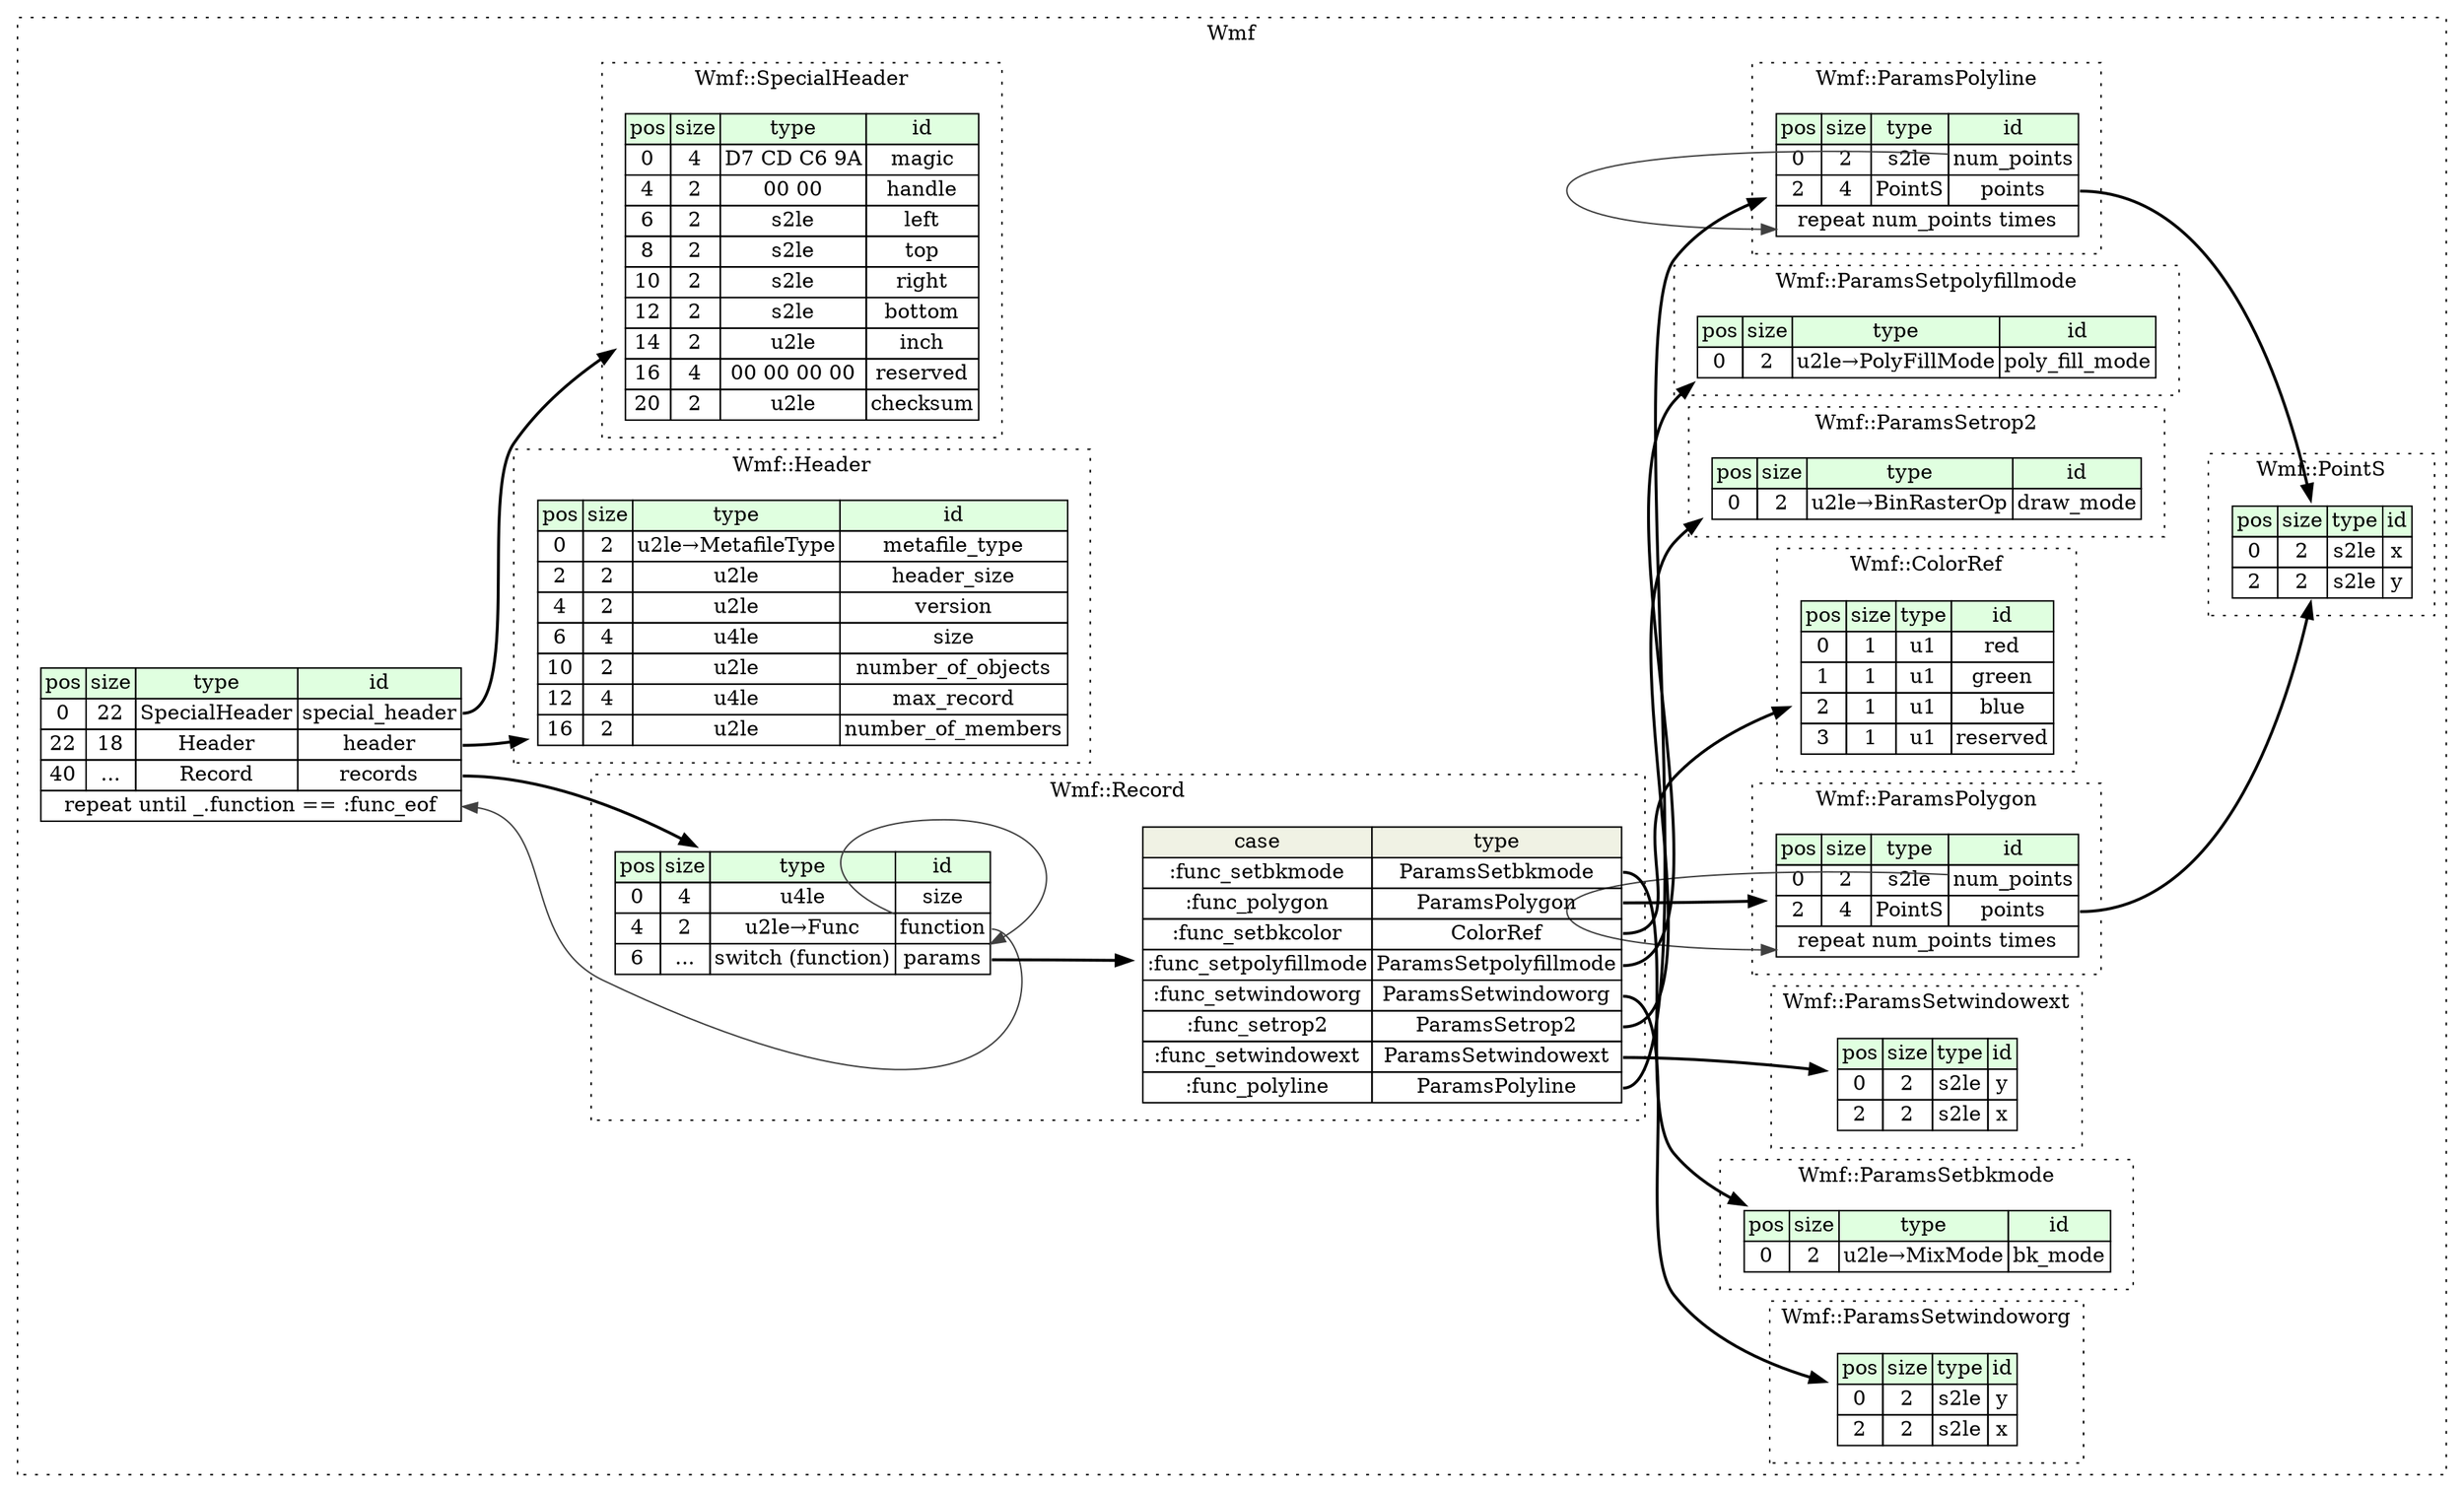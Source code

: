 digraph {
	rankdir=LR;
	node [shape=plaintext];
	subgraph cluster__wmf {
		label="Wmf";
		graph[style=dotted];

		wmf__seq [label=<<TABLE BORDER="0" CELLBORDER="1" CELLSPACING="0">
			<TR><TD BGCOLOR="#E0FFE0">pos</TD><TD BGCOLOR="#E0FFE0">size</TD><TD BGCOLOR="#E0FFE0">type</TD><TD BGCOLOR="#E0FFE0">id</TD></TR>
			<TR><TD PORT="special_header_pos">0</TD><TD PORT="special_header_size">22</TD><TD>SpecialHeader</TD><TD PORT="special_header_type">special_header</TD></TR>
			<TR><TD PORT="header_pos">22</TD><TD PORT="header_size">18</TD><TD>Header</TD><TD PORT="header_type">header</TD></TR>
			<TR><TD PORT="records_pos">40</TD><TD PORT="records_size">...</TD><TD>Record</TD><TD PORT="records_type">records</TD></TR>
			<TR><TD COLSPAN="4" PORT="records__repeat">repeat until _.function == :func_eof</TD></TR>
		</TABLE>>];
		subgraph cluster__params_setwindoworg {
			label="Wmf::ParamsSetwindoworg";
			graph[style=dotted];

			params_setwindoworg__seq [label=<<TABLE BORDER="0" CELLBORDER="1" CELLSPACING="0">
				<TR><TD BGCOLOR="#E0FFE0">pos</TD><TD BGCOLOR="#E0FFE0">size</TD><TD BGCOLOR="#E0FFE0">type</TD><TD BGCOLOR="#E0FFE0">id</TD></TR>
				<TR><TD PORT="y_pos">0</TD><TD PORT="y_size">2</TD><TD>s2le</TD><TD PORT="y_type">y</TD></TR>
				<TR><TD PORT="x_pos">2</TD><TD PORT="x_size">2</TD><TD>s2le</TD><TD PORT="x_type">x</TD></TR>
			</TABLE>>];
		}
		subgraph cluster__params_setbkmode {
			label="Wmf::ParamsSetbkmode";
			graph[style=dotted];

			params_setbkmode__seq [label=<<TABLE BORDER="0" CELLBORDER="1" CELLSPACING="0">
				<TR><TD BGCOLOR="#E0FFE0">pos</TD><TD BGCOLOR="#E0FFE0">size</TD><TD BGCOLOR="#E0FFE0">type</TD><TD BGCOLOR="#E0FFE0">id</TD></TR>
				<TR><TD PORT="bk_mode_pos">0</TD><TD PORT="bk_mode_size">2</TD><TD>u2le→MixMode</TD><TD PORT="bk_mode_type">bk_mode</TD></TR>
			</TABLE>>];
		}
		subgraph cluster__point_s {
			label="Wmf::PointS";
			graph[style=dotted];

			point_s__seq [label=<<TABLE BORDER="0" CELLBORDER="1" CELLSPACING="0">
				<TR><TD BGCOLOR="#E0FFE0">pos</TD><TD BGCOLOR="#E0FFE0">size</TD><TD BGCOLOR="#E0FFE0">type</TD><TD BGCOLOR="#E0FFE0">id</TD></TR>
				<TR><TD PORT="x_pos">0</TD><TD PORT="x_size">2</TD><TD>s2le</TD><TD PORT="x_type">x</TD></TR>
				<TR><TD PORT="y_pos">2</TD><TD PORT="y_size">2</TD><TD>s2le</TD><TD PORT="y_type">y</TD></TR>
			</TABLE>>];
		}
		subgraph cluster__params_setwindowext {
			label="Wmf::ParamsSetwindowext";
			graph[style=dotted];

			params_setwindowext__seq [label=<<TABLE BORDER="0" CELLBORDER="1" CELLSPACING="0">
				<TR><TD BGCOLOR="#E0FFE0">pos</TD><TD BGCOLOR="#E0FFE0">size</TD><TD BGCOLOR="#E0FFE0">type</TD><TD BGCOLOR="#E0FFE0">id</TD></TR>
				<TR><TD PORT="y_pos">0</TD><TD PORT="y_size">2</TD><TD>s2le</TD><TD PORT="y_type">y</TD></TR>
				<TR><TD PORT="x_pos">2</TD><TD PORT="x_size">2</TD><TD>s2le</TD><TD PORT="x_type">x</TD></TR>
			</TABLE>>];
		}
		subgraph cluster__params_polygon {
			label="Wmf::ParamsPolygon";
			graph[style=dotted];

			params_polygon__seq [label=<<TABLE BORDER="0" CELLBORDER="1" CELLSPACING="0">
				<TR><TD BGCOLOR="#E0FFE0">pos</TD><TD BGCOLOR="#E0FFE0">size</TD><TD BGCOLOR="#E0FFE0">type</TD><TD BGCOLOR="#E0FFE0">id</TD></TR>
				<TR><TD PORT="num_points_pos">0</TD><TD PORT="num_points_size">2</TD><TD>s2le</TD><TD PORT="num_points_type">num_points</TD></TR>
				<TR><TD PORT="points_pos">2</TD><TD PORT="points_size">4</TD><TD>PointS</TD><TD PORT="points_type">points</TD></TR>
				<TR><TD COLSPAN="4" PORT="points__repeat">repeat num_points times</TD></TR>
			</TABLE>>];
		}
		subgraph cluster__header {
			label="Wmf::Header";
			graph[style=dotted];

			header__seq [label=<<TABLE BORDER="0" CELLBORDER="1" CELLSPACING="0">
				<TR><TD BGCOLOR="#E0FFE0">pos</TD><TD BGCOLOR="#E0FFE0">size</TD><TD BGCOLOR="#E0FFE0">type</TD><TD BGCOLOR="#E0FFE0">id</TD></TR>
				<TR><TD PORT="metafile_type_pos">0</TD><TD PORT="metafile_type_size">2</TD><TD>u2le→MetafileType</TD><TD PORT="metafile_type_type">metafile_type</TD></TR>
				<TR><TD PORT="header_size_pos">2</TD><TD PORT="header_size_size">2</TD><TD>u2le</TD><TD PORT="header_size_type">header_size</TD></TR>
				<TR><TD PORT="version_pos">4</TD><TD PORT="version_size">2</TD><TD>u2le</TD><TD PORT="version_type">version</TD></TR>
				<TR><TD PORT="size_pos">6</TD><TD PORT="size_size">4</TD><TD>u4le</TD><TD PORT="size_type">size</TD></TR>
				<TR><TD PORT="number_of_objects_pos">10</TD><TD PORT="number_of_objects_size">2</TD><TD>u2le</TD><TD PORT="number_of_objects_type">number_of_objects</TD></TR>
				<TR><TD PORT="max_record_pos">12</TD><TD PORT="max_record_size">4</TD><TD>u4le</TD><TD PORT="max_record_type">max_record</TD></TR>
				<TR><TD PORT="number_of_members_pos">16</TD><TD PORT="number_of_members_size">2</TD><TD>u2le</TD><TD PORT="number_of_members_type">number_of_members</TD></TR>
			</TABLE>>];
		}
		subgraph cluster__color_ref {
			label="Wmf::ColorRef";
			graph[style=dotted];

			color_ref__seq [label=<<TABLE BORDER="0" CELLBORDER="1" CELLSPACING="0">
				<TR><TD BGCOLOR="#E0FFE0">pos</TD><TD BGCOLOR="#E0FFE0">size</TD><TD BGCOLOR="#E0FFE0">type</TD><TD BGCOLOR="#E0FFE0">id</TD></TR>
				<TR><TD PORT="red_pos">0</TD><TD PORT="red_size">1</TD><TD>u1</TD><TD PORT="red_type">red</TD></TR>
				<TR><TD PORT="green_pos">1</TD><TD PORT="green_size">1</TD><TD>u1</TD><TD PORT="green_type">green</TD></TR>
				<TR><TD PORT="blue_pos">2</TD><TD PORT="blue_size">1</TD><TD>u1</TD><TD PORT="blue_type">blue</TD></TR>
				<TR><TD PORT="reserved_pos">3</TD><TD PORT="reserved_size">1</TD><TD>u1</TD><TD PORT="reserved_type">reserved</TD></TR>
			</TABLE>>];
		}
		subgraph cluster__params_setrop2 {
			label="Wmf::ParamsSetrop2";
			graph[style=dotted];

			params_setrop2__seq [label=<<TABLE BORDER="0" CELLBORDER="1" CELLSPACING="0">
				<TR><TD BGCOLOR="#E0FFE0">pos</TD><TD BGCOLOR="#E0FFE0">size</TD><TD BGCOLOR="#E0FFE0">type</TD><TD BGCOLOR="#E0FFE0">id</TD></TR>
				<TR><TD PORT="draw_mode_pos">0</TD><TD PORT="draw_mode_size">2</TD><TD>u2le→BinRasterOp</TD><TD PORT="draw_mode_type">draw_mode</TD></TR>
			</TABLE>>];
		}
		subgraph cluster__params_setpolyfillmode {
			label="Wmf::ParamsSetpolyfillmode";
			graph[style=dotted];

			params_setpolyfillmode__seq [label=<<TABLE BORDER="0" CELLBORDER="1" CELLSPACING="0">
				<TR><TD BGCOLOR="#E0FFE0">pos</TD><TD BGCOLOR="#E0FFE0">size</TD><TD BGCOLOR="#E0FFE0">type</TD><TD BGCOLOR="#E0FFE0">id</TD></TR>
				<TR><TD PORT="poly_fill_mode_pos">0</TD><TD PORT="poly_fill_mode_size">2</TD><TD>u2le→PolyFillMode</TD><TD PORT="poly_fill_mode_type">poly_fill_mode</TD></TR>
			</TABLE>>];
		}
		subgraph cluster__params_polyline {
			label="Wmf::ParamsPolyline";
			graph[style=dotted];

			params_polyline__seq [label=<<TABLE BORDER="0" CELLBORDER="1" CELLSPACING="0">
				<TR><TD BGCOLOR="#E0FFE0">pos</TD><TD BGCOLOR="#E0FFE0">size</TD><TD BGCOLOR="#E0FFE0">type</TD><TD BGCOLOR="#E0FFE0">id</TD></TR>
				<TR><TD PORT="num_points_pos">0</TD><TD PORT="num_points_size">2</TD><TD>s2le</TD><TD PORT="num_points_type">num_points</TD></TR>
				<TR><TD PORT="points_pos">2</TD><TD PORT="points_size">4</TD><TD>PointS</TD><TD PORT="points_type">points</TD></TR>
				<TR><TD COLSPAN="4" PORT="points__repeat">repeat num_points times</TD></TR>
			</TABLE>>];
		}
		subgraph cluster__special_header {
			label="Wmf::SpecialHeader";
			graph[style=dotted];

			special_header__seq [label=<<TABLE BORDER="0" CELLBORDER="1" CELLSPACING="0">
				<TR><TD BGCOLOR="#E0FFE0">pos</TD><TD BGCOLOR="#E0FFE0">size</TD><TD BGCOLOR="#E0FFE0">type</TD><TD BGCOLOR="#E0FFE0">id</TD></TR>
				<TR><TD PORT="magic_pos">0</TD><TD PORT="magic_size">4</TD><TD>D7 CD C6 9A</TD><TD PORT="magic_type">magic</TD></TR>
				<TR><TD PORT="handle_pos">4</TD><TD PORT="handle_size">2</TD><TD>00 00</TD><TD PORT="handle_type">handle</TD></TR>
				<TR><TD PORT="left_pos">6</TD><TD PORT="left_size">2</TD><TD>s2le</TD><TD PORT="left_type">left</TD></TR>
				<TR><TD PORT="top_pos">8</TD><TD PORT="top_size">2</TD><TD>s2le</TD><TD PORT="top_type">top</TD></TR>
				<TR><TD PORT="right_pos">10</TD><TD PORT="right_size">2</TD><TD>s2le</TD><TD PORT="right_type">right</TD></TR>
				<TR><TD PORT="bottom_pos">12</TD><TD PORT="bottom_size">2</TD><TD>s2le</TD><TD PORT="bottom_type">bottom</TD></TR>
				<TR><TD PORT="inch_pos">14</TD><TD PORT="inch_size">2</TD><TD>u2le</TD><TD PORT="inch_type">inch</TD></TR>
				<TR><TD PORT="reserved_pos">16</TD><TD PORT="reserved_size">4</TD><TD>00 00 00 00</TD><TD PORT="reserved_type">reserved</TD></TR>
				<TR><TD PORT="checksum_pos">20</TD><TD PORT="checksum_size">2</TD><TD>u2le</TD><TD PORT="checksum_type">checksum</TD></TR>
			</TABLE>>];
		}
		subgraph cluster__record {
			label="Wmf::Record";
			graph[style=dotted];

			record__seq [label=<<TABLE BORDER="0" CELLBORDER="1" CELLSPACING="0">
				<TR><TD BGCOLOR="#E0FFE0">pos</TD><TD BGCOLOR="#E0FFE0">size</TD><TD BGCOLOR="#E0FFE0">type</TD><TD BGCOLOR="#E0FFE0">id</TD></TR>
				<TR><TD PORT="size_pos">0</TD><TD PORT="size_size">4</TD><TD>u4le</TD><TD PORT="size_type">size</TD></TR>
				<TR><TD PORT="function_pos">4</TD><TD PORT="function_size">2</TD><TD>u2le→Func</TD><TD PORT="function_type">function</TD></TR>
				<TR><TD PORT="params_pos">6</TD><TD PORT="params_size">...</TD><TD>switch (function)</TD><TD PORT="params_type">params</TD></TR>
			</TABLE>>];
record__seq_params_switch [label=<<TABLE BORDER="0" CELLBORDER="1" CELLSPACING="0">
	<TR><TD BGCOLOR="#F0F2E4">case</TD><TD BGCOLOR="#F0F2E4">type</TD></TR>
	<TR><TD>:func_setbkmode</TD><TD PORT="case0">ParamsSetbkmode</TD></TR>
	<TR><TD>:func_polygon</TD><TD PORT="case1">ParamsPolygon</TD></TR>
	<TR><TD>:func_setbkcolor</TD><TD PORT="case2">ColorRef</TD></TR>
	<TR><TD>:func_setpolyfillmode</TD><TD PORT="case3">ParamsSetpolyfillmode</TD></TR>
	<TR><TD>:func_setwindoworg</TD><TD PORT="case4">ParamsSetwindoworg</TD></TR>
	<TR><TD>:func_setrop2</TD><TD PORT="case5">ParamsSetrop2</TD></TR>
	<TR><TD>:func_setwindowext</TD><TD PORT="case6">ParamsSetwindowext</TD></TR>
	<TR><TD>:func_polyline</TD><TD PORT="case7">ParamsPolyline</TD></TR>
</TABLE>>];
		}
	}
	wmf__seq:special_header_type -> special_header__seq [style=bold];
	wmf__seq:header_type -> header__seq [style=bold];
	wmf__seq:records_type -> record__seq [style=bold];
	record__seq:function_type -> wmf__seq:records__repeat [color="#404040"];
	params_polygon__seq:points_type -> point_s__seq [style=bold];
	params_polygon__seq:num_points_type -> params_polygon__seq:points__repeat [color="#404040"];
	params_polyline__seq:points_type -> point_s__seq [style=bold];
	params_polyline__seq:num_points_type -> params_polyline__seq:points__repeat [color="#404040"];
	record__seq:params_type -> record__seq_params_switch [style=bold];
	record__seq_params_switch:case0 -> params_setbkmode__seq [style=bold];
	record__seq_params_switch:case1 -> params_polygon__seq [style=bold];
	record__seq_params_switch:case2 -> color_ref__seq [style=bold];
	record__seq_params_switch:case3 -> params_setpolyfillmode__seq [style=bold];
	record__seq_params_switch:case4 -> params_setwindoworg__seq [style=bold];
	record__seq_params_switch:case5 -> params_setrop2__seq [style=bold];
	record__seq_params_switch:case6 -> params_setwindowext__seq [style=bold];
	record__seq_params_switch:case7 -> params_polyline__seq [style=bold];
	record__seq:function_type -> record__seq:params_type [color="#404040"];
}
